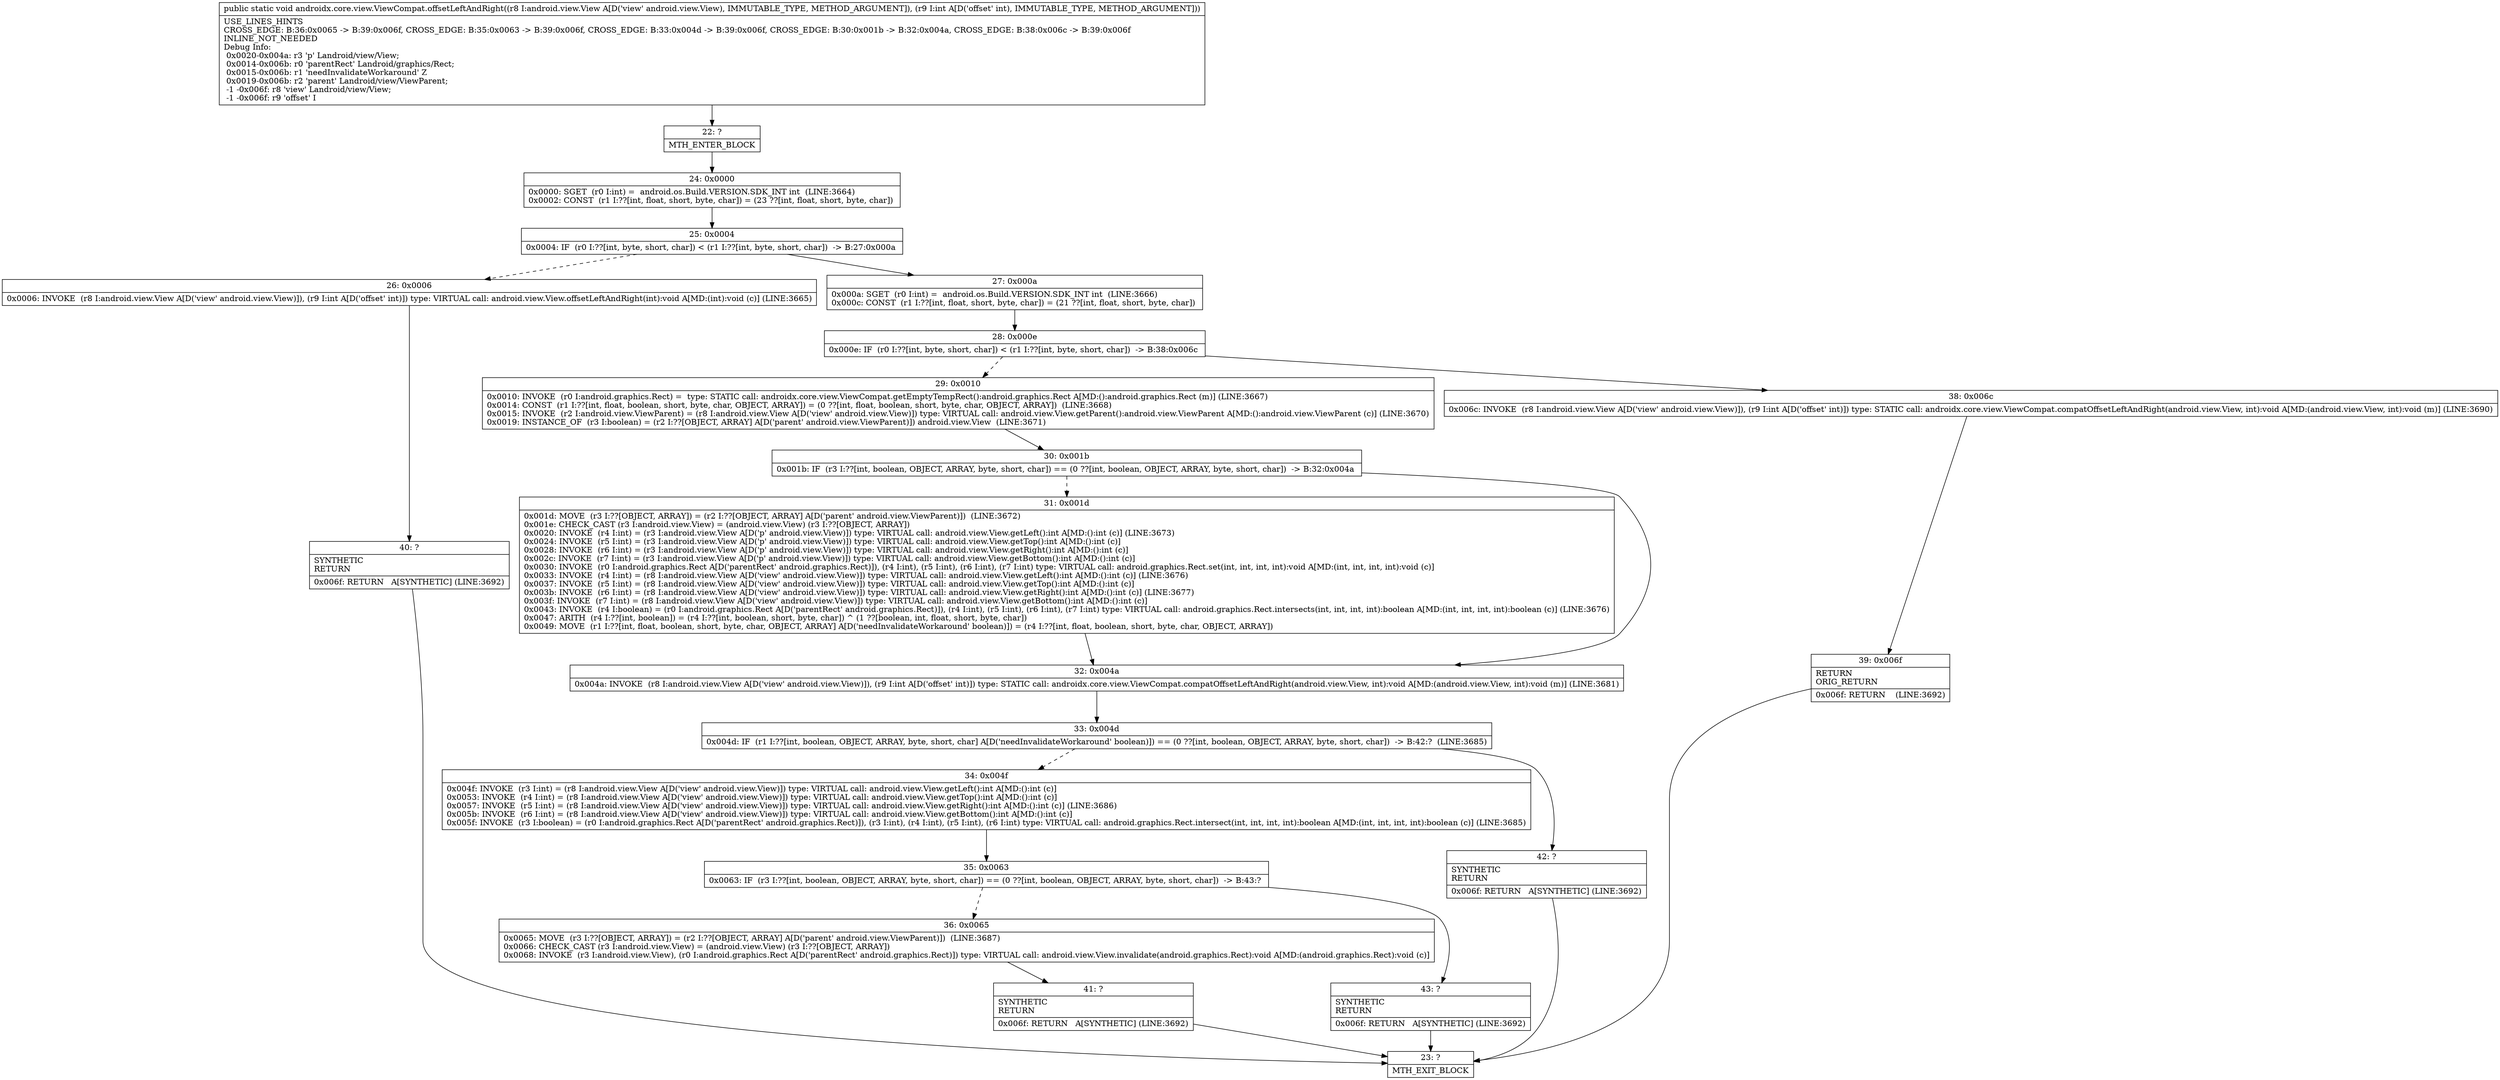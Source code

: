 digraph "CFG forandroidx.core.view.ViewCompat.offsetLeftAndRight(Landroid\/view\/View;I)V" {
Node_22 [shape=record,label="{22\:\ ?|MTH_ENTER_BLOCK\l}"];
Node_24 [shape=record,label="{24\:\ 0x0000|0x0000: SGET  (r0 I:int) =  android.os.Build.VERSION.SDK_INT int  (LINE:3664)\l0x0002: CONST  (r1 I:??[int, float, short, byte, char]) = (23 ??[int, float, short, byte, char]) \l}"];
Node_25 [shape=record,label="{25\:\ 0x0004|0x0004: IF  (r0 I:??[int, byte, short, char]) \< (r1 I:??[int, byte, short, char])  \-\> B:27:0x000a \l}"];
Node_26 [shape=record,label="{26\:\ 0x0006|0x0006: INVOKE  (r8 I:android.view.View A[D('view' android.view.View)]), (r9 I:int A[D('offset' int)]) type: VIRTUAL call: android.view.View.offsetLeftAndRight(int):void A[MD:(int):void (c)] (LINE:3665)\l}"];
Node_40 [shape=record,label="{40\:\ ?|SYNTHETIC\lRETURN\l|0x006f: RETURN   A[SYNTHETIC] (LINE:3692)\l}"];
Node_23 [shape=record,label="{23\:\ ?|MTH_EXIT_BLOCK\l}"];
Node_27 [shape=record,label="{27\:\ 0x000a|0x000a: SGET  (r0 I:int) =  android.os.Build.VERSION.SDK_INT int  (LINE:3666)\l0x000c: CONST  (r1 I:??[int, float, short, byte, char]) = (21 ??[int, float, short, byte, char]) \l}"];
Node_28 [shape=record,label="{28\:\ 0x000e|0x000e: IF  (r0 I:??[int, byte, short, char]) \< (r1 I:??[int, byte, short, char])  \-\> B:38:0x006c \l}"];
Node_29 [shape=record,label="{29\:\ 0x0010|0x0010: INVOKE  (r0 I:android.graphics.Rect) =  type: STATIC call: androidx.core.view.ViewCompat.getEmptyTempRect():android.graphics.Rect A[MD:():android.graphics.Rect (m)] (LINE:3667)\l0x0014: CONST  (r1 I:??[int, float, boolean, short, byte, char, OBJECT, ARRAY]) = (0 ??[int, float, boolean, short, byte, char, OBJECT, ARRAY])  (LINE:3668)\l0x0015: INVOKE  (r2 I:android.view.ViewParent) = (r8 I:android.view.View A[D('view' android.view.View)]) type: VIRTUAL call: android.view.View.getParent():android.view.ViewParent A[MD:():android.view.ViewParent (c)] (LINE:3670)\l0x0019: INSTANCE_OF  (r3 I:boolean) = (r2 I:??[OBJECT, ARRAY] A[D('parent' android.view.ViewParent)]) android.view.View  (LINE:3671)\l}"];
Node_30 [shape=record,label="{30\:\ 0x001b|0x001b: IF  (r3 I:??[int, boolean, OBJECT, ARRAY, byte, short, char]) == (0 ??[int, boolean, OBJECT, ARRAY, byte, short, char])  \-\> B:32:0x004a \l}"];
Node_31 [shape=record,label="{31\:\ 0x001d|0x001d: MOVE  (r3 I:??[OBJECT, ARRAY]) = (r2 I:??[OBJECT, ARRAY] A[D('parent' android.view.ViewParent)])  (LINE:3672)\l0x001e: CHECK_CAST (r3 I:android.view.View) = (android.view.View) (r3 I:??[OBJECT, ARRAY]) \l0x0020: INVOKE  (r4 I:int) = (r3 I:android.view.View A[D('p' android.view.View)]) type: VIRTUAL call: android.view.View.getLeft():int A[MD:():int (c)] (LINE:3673)\l0x0024: INVOKE  (r5 I:int) = (r3 I:android.view.View A[D('p' android.view.View)]) type: VIRTUAL call: android.view.View.getTop():int A[MD:():int (c)]\l0x0028: INVOKE  (r6 I:int) = (r3 I:android.view.View A[D('p' android.view.View)]) type: VIRTUAL call: android.view.View.getRight():int A[MD:():int (c)]\l0x002c: INVOKE  (r7 I:int) = (r3 I:android.view.View A[D('p' android.view.View)]) type: VIRTUAL call: android.view.View.getBottom():int A[MD:():int (c)]\l0x0030: INVOKE  (r0 I:android.graphics.Rect A[D('parentRect' android.graphics.Rect)]), (r4 I:int), (r5 I:int), (r6 I:int), (r7 I:int) type: VIRTUAL call: android.graphics.Rect.set(int, int, int, int):void A[MD:(int, int, int, int):void (c)]\l0x0033: INVOKE  (r4 I:int) = (r8 I:android.view.View A[D('view' android.view.View)]) type: VIRTUAL call: android.view.View.getLeft():int A[MD:():int (c)] (LINE:3676)\l0x0037: INVOKE  (r5 I:int) = (r8 I:android.view.View A[D('view' android.view.View)]) type: VIRTUAL call: android.view.View.getTop():int A[MD:():int (c)]\l0x003b: INVOKE  (r6 I:int) = (r8 I:android.view.View A[D('view' android.view.View)]) type: VIRTUAL call: android.view.View.getRight():int A[MD:():int (c)] (LINE:3677)\l0x003f: INVOKE  (r7 I:int) = (r8 I:android.view.View A[D('view' android.view.View)]) type: VIRTUAL call: android.view.View.getBottom():int A[MD:():int (c)]\l0x0043: INVOKE  (r4 I:boolean) = (r0 I:android.graphics.Rect A[D('parentRect' android.graphics.Rect)]), (r4 I:int), (r5 I:int), (r6 I:int), (r7 I:int) type: VIRTUAL call: android.graphics.Rect.intersects(int, int, int, int):boolean A[MD:(int, int, int, int):boolean (c)] (LINE:3676)\l0x0047: ARITH  (r4 I:??[int, boolean]) = (r4 I:??[int, boolean, short, byte, char]) ^ (1 ??[boolean, int, float, short, byte, char]) \l0x0049: MOVE  (r1 I:??[int, float, boolean, short, byte, char, OBJECT, ARRAY] A[D('needInvalidateWorkaround' boolean)]) = (r4 I:??[int, float, boolean, short, byte, char, OBJECT, ARRAY]) \l}"];
Node_32 [shape=record,label="{32\:\ 0x004a|0x004a: INVOKE  (r8 I:android.view.View A[D('view' android.view.View)]), (r9 I:int A[D('offset' int)]) type: STATIC call: androidx.core.view.ViewCompat.compatOffsetLeftAndRight(android.view.View, int):void A[MD:(android.view.View, int):void (m)] (LINE:3681)\l}"];
Node_33 [shape=record,label="{33\:\ 0x004d|0x004d: IF  (r1 I:??[int, boolean, OBJECT, ARRAY, byte, short, char] A[D('needInvalidateWorkaround' boolean)]) == (0 ??[int, boolean, OBJECT, ARRAY, byte, short, char])  \-\> B:42:?  (LINE:3685)\l}"];
Node_34 [shape=record,label="{34\:\ 0x004f|0x004f: INVOKE  (r3 I:int) = (r8 I:android.view.View A[D('view' android.view.View)]) type: VIRTUAL call: android.view.View.getLeft():int A[MD:():int (c)]\l0x0053: INVOKE  (r4 I:int) = (r8 I:android.view.View A[D('view' android.view.View)]) type: VIRTUAL call: android.view.View.getTop():int A[MD:():int (c)]\l0x0057: INVOKE  (r5 I:int) = (r8 I:android.view.View A[D('view' android.view.View)]) type: VIRTUAL call: android.view.View.getRight():int A[MD:():int (c)] (LINE:3686)\l0x005b: INVOKE  (r6 I:int) = (r8 I:android.view.View A[D('view' android.view.View)]) type: VIRTUAL call: android.view.View.getBottom():int A[MD:():int (c)]\l0x005f: INVOKE  (r3 I:boolean) = (r0 I:android.graphics.Rect A[D('parentRect' android.graphics.Rect)]), (r3 I:int), (r4 I:int), (r5 I:int), (r6 I:int) type: VIRTUAL call: android.graphics.Rect.intersect(int, int, int, int):boolean A[MD:(int, int, int, int):boolean (c)] (LINE:3685)\l}"];
Node_35 [shape=record,label="{35\:\ 0x0063|0x0063: IF  (r3 I:??[int, boolean, OBJECT, ARRAY, byte, short, char]) == (0 ??[int, boolean, OBJECT, ARRAY, byte, short, char])  \-\> B:43:? \l}"];
Node_36 [shape=record,label="{36\:\ 0x0065|0x0065: MOVE  (r3 I:??[OBJECT, ARRAY]) = (r2 I:??[OBJECT, ARRAY] A[D('parent' android.view.ViewParent)])  (LINE:3687)\l0x0066: CHECK_CAST (r3 I:android.view.View) = (android.view.View) (r3 I:??[OBJECT, ARRAY]) \l0x0068: INVOKE  (r3 I:android.view.View), (r0 I:android.graphics.Rect A[D('parentRect' android.graphics.Rect)]) type: VIRTUAL call: android.view.View.invalidate(android.graphics.Rect):void A[MD:(android.graphics.Rect):void (c)]\l}"];
Node_41 [shape=record,label="{41\:\ ?|SYNTHETIC\lRETURN\l|0x006f: RETURN   A[SYNTHETIC] (LINE:3692)\l}"];
Node_43 [shape=record,label="{43\:\ ?|SYNTHETIC\lRETURN\l|0x006f: RETURN   A[SYNTHETIC] (LINE:3692)\l}"];
Node_42 [shape=record,label="{42\:\ ?|SYNTHETIC\lRETURN\l|0x006f: RETURN   A[SYNTHETIC] (LINE:3692)\l}"];
Node_38 [shape=record,label="{38\:\ 0x006c|0x006c: INVOKE  (r8 I:android.view.View A[D('view' android.view.View)]), (r9 I:int A[D('offset' int)]) type: STATIC call: androidx.core.view.ViewCompat.compatOffsetLeftAndRight(android.view.View, int):void A[MD:(android.view.View, int):void (m)] (LINE:3690)\l}"];
Node_39 [shape=record,label="{39\:\ 0x006f|RETURN\lORIG_RETURN\l|0x006f: RETURN    (LINE:3692)\l}"];
MethodNode[shape=record,label="{public static void androidx.core.view.ViewCompat.offsetLeftAndRight((r8 I:android.view.View A[D('view' android.view.View), IMMUTABLE_TYPE, METHOD_ARGUMENT]), (r9 I:int A[D('offset' int), IMMUTABLE_TYPE, METHOD_ARGUMENT]))  | USE_LINES_HINTS\lCROSS_EDGE: B:36:0x0065 \-\> B:39:0x006f, CROSS_EDGE: B:35:0x0063 \-\> B:39:0x006f, CROSS_EDGE: B:33:0x004d \-\> B:39:0x006f, CROSS_EDGE: B:30:0x001b \-\> B:32:0x004a, CROSS_EDGE: B:38:0x006c \-\> B:39:0x006f\lINLINE_NOT_NEEDED\lDebug Info:\l  0x0020\-0x004a: r3 'p' Landroid\/view\/View;\l  0x0014\-0x006b: r0 'parentRect' Landroid\/graphics\/Rect;\l  0x0015\-0x006b: r1 'needInvalidateWorkaround' Z\l  0x0019\-0x006b: r2 'parent' Landroid\/view\/ViewParent;\l  \-1 \-0x006f: r8 'view' Landroid\/view\/View;\l  \-1 \-0x006f: r9 'offset' I\l}"];
MethodNode -> Node_22;Node_22 -> Node_24;
Node_24 -> Node_25;
Node_25 -> Node_26[style=dashed];
Node_25 -> Node_27;
Node_26 -> Node_40;
Node_40 -> Node_23;
Node_27 -> Node_28;
Node_28 -> Node_29[style=dashed];
Node_28 -> Node_38;
Node_29 -> Node_30;
Node_30 -> Node_31[style=dashed];
Node_30 -> Node_32;
Node_31 -> Node_32;
Node_32 -> Node_33;
Node_33 -> Node_34[style=dashed];
Node_33 -> Node_42;
Node_34 -> Node_35;
Node_35 -> Node_36[style=dashed];
Node_35 -> Node_43;
Node_36 -> Node_41;
Node_41 -> Node_23;
Node_43 -> Node_23;
Node_42 -> Node_23;
Node_38 -> Node_39;
Node_39 -> Node_23;
}

